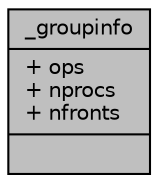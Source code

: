 digraph "_groupinfo"
{
  edge [fontname="Helvetica",fontsize="10",labelfontname="Helvetica",labelfontsize="10"];
  node [fontname="Helvetica",fontsize="10",shape=record];
  Node1 [label="{_groupinfo\n|+ ops\l+ nprocs\l+ nfronts\l|}",height=0.2,width=0.4,color="black", fillcolor="grey75", style="filled" fontcolor="black"];
}
